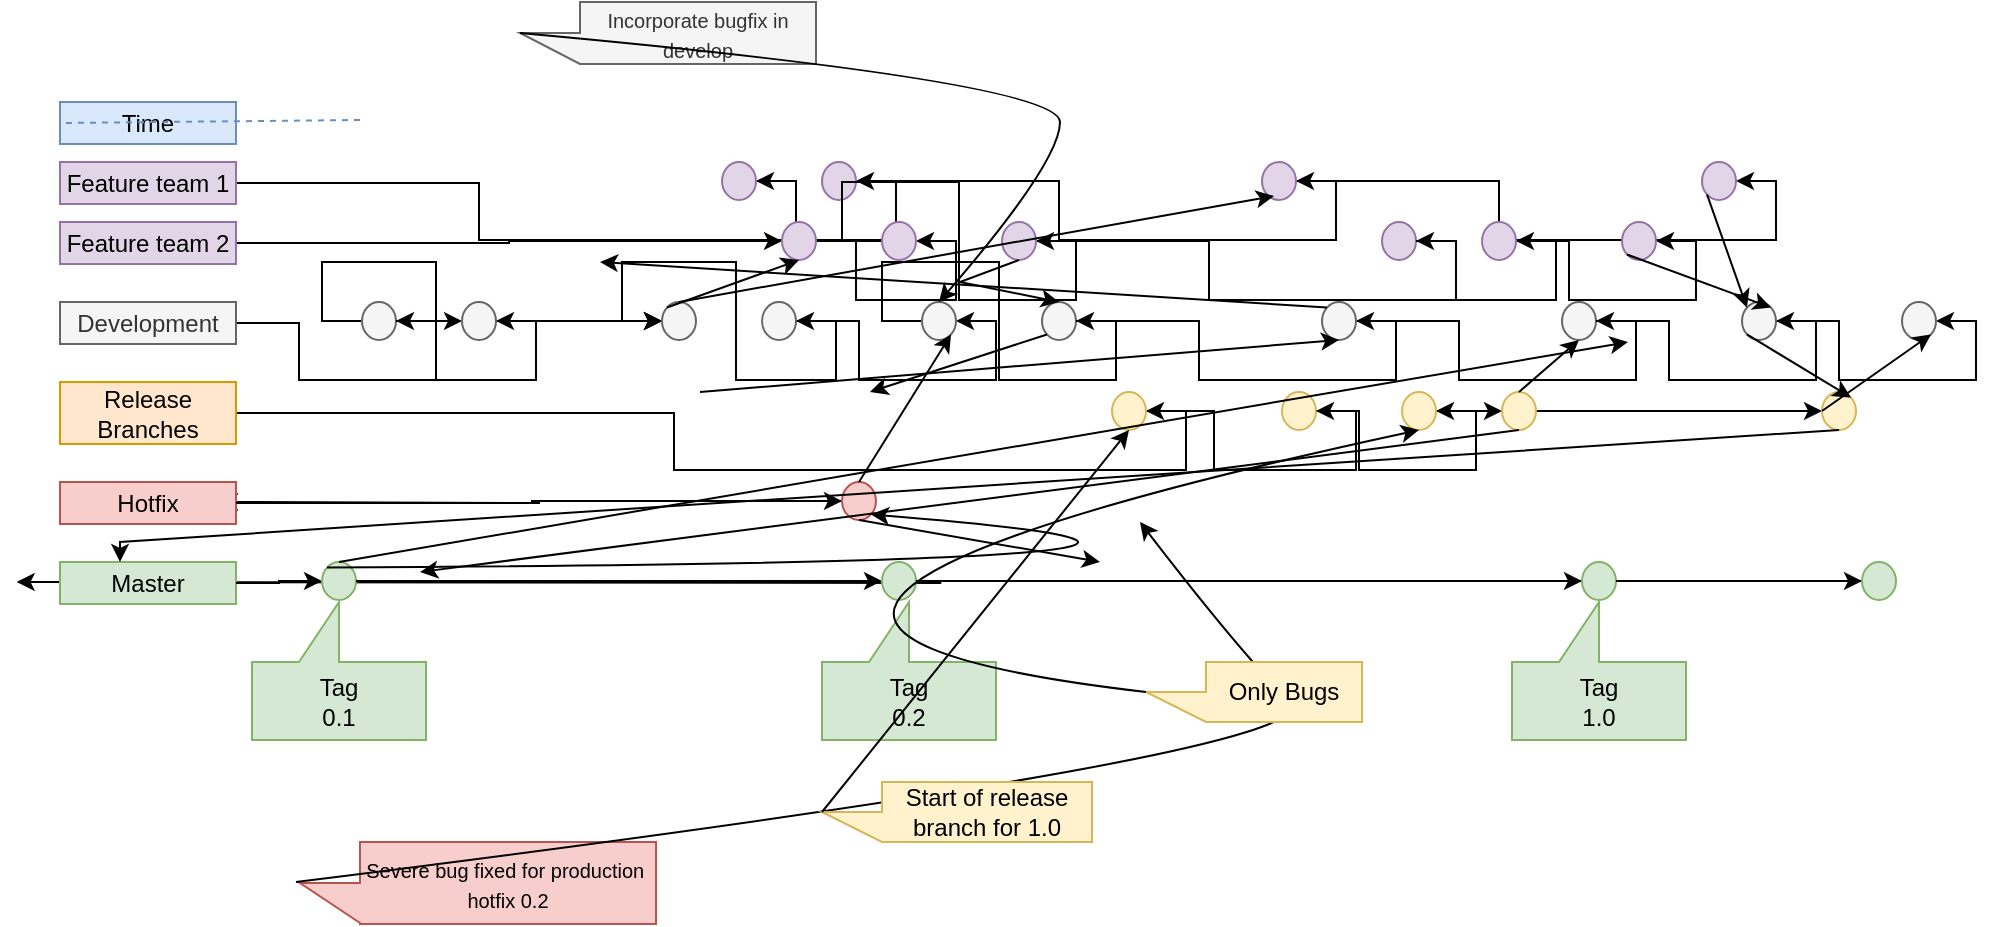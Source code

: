 <mxfile version="21.7.5" type="github">
  <diagram id="yPxyJZ8AM_hMuL3Unpa9" name="gitflow">
    <mxGraphModel dx="1644" dy="1542" grid="1" gridSize="10" guides="1" tooltips="1" connect="1" arrows="1" fold="1" page="1" pageScale="1" pageWidth="850" pageHeight="1100" math="0" shadow="0">
      <root>
        <mxCell id="0" />
        <mxCell id="1" parent="0" />
        <mxCell id="FDRWWzNf12pBNZbJ33nD-353" style="edgeStyle=orthogonalEdgeStyle;rounded=0;orthogonalLoop=1;jettySize=auto;html=1;" parent="1" source="FDRWWzNf12pBNZbJ33nD-360" edge="1">
          <mxGeometry relative="1" as="geometry">
            <mxPoint x="-1.667" y="270.0" as="targetPoint" />
          </mxGeometry>
        </mxCell>
        <mxCell id="7" value="Master" style="text;html=1;strokeColor=#82b366;fillColor=#d5e8d4;align=center;verticalAlign=middle;whiteSpace=wrap;rounded=0;" parent="1" vertex="1">
          <mxGeometry x="20.0" y="260" width="88" height="21" as="geometry" />
        </mxCell>
        <mxCell id="FDRWWzNf12pBNZbJ33nD-348" style="edgeStyle=orthogonalEdgeStyle;rounded=0;orthogonalLoop=1;jettySize=auto;html=1;" parent="1" source="FDRWWzNf12pBNZbJ33nD-349" edge="1">
          <mxGeometry relative="1" as="geometry">
            <mxPoint x="100" y="230" as="targetPoint" />
          </mxGeometry>
        </mxCell>
        <mxCell id="20" value="Hotfix" style="text;html=1;strokeColor=#b85450;fillColor=#f8cecc;align=center;verticalAlign=middle;whiteSpace=wrap;rounded=0;" parent="1" vertex="1">
          <mxGeometry x="20.0" y="220" width="88" height="21" as="geometry" />
        </mxCell>
        <mxCell id="FDRWWzNf12pBNZbJ33nD-337" style="edgeStyle=orthogonalEdgeStyle;rounded=0;orthogonalLoop=1;jettySize=auto;html=1;entryX=1;entryY=0.5;entryDx=0;entryDy=0;" parent="1" source="42" target="FDRWWzNf12pBNZbJ33nD-332" edge="1">
          <mxGeometry relative="1" as="geometry" />
        </mxCell>
        <mxCell id="42" value="Release Branches" style="text;html=1;strokeColor=#d79b00;fillColor=#ffe6cc;align=center;verticalAlign=middle;whiteSpace=wrap;rounded=0;fontSize=12;" parent="1" vertex="1">
          <mxGeometry x="20.0" y="170" width="88" height="31" as="geometry" />
        </mxCell>
        <mxCell id="FDRWWzNf12pBNZbJ33nD-191" style="edgeStyle=orthogonalEdgeStyle;rounded=0;orthogonalLoop=1;jettySize=auto;html=1;entryX=1;entryY=0.5;entryDx=0;entryDy=0;" parent="1" source="85" target="FDRWWzNf12pBNZbJ33nD-182" edge="1">
          <mxGeometry relative="1" as="geometry" />
        </mxCell>
        <mxCell id="85" value="Feature team 1" style="text;html=1;strokeColor=#9673a6;fillColor=#e1d5e7;align=center;verticalAlign=middle;whiteSpace=wrap;rounded=0;" parent="1" vertex="1">
          <mxGeometry x="20.0" y="60" width="88" height="21" as="geometry" />
        </mxCell>
        <mxCell id="FDRWWzNf12pBNZbJ33nD-211" style="edgeStyle=orthogonalEdgeStyle;rounded=0;orthogonalLoop=1;jettySize=auto;html=1;" parent="1" source="86" target="FDRWWzNf12pBNZbJ33nD-205" edge="1">
          <mxGeometry relative="1" as="geometry" />
        </mxCell>
        <mxCell id="86" value="Feature team 2" style="text;html=1;strokeColor=#9673a6;fillColor=#e1d5e7;align=center;verticalAlign=middle;whiteSpace=wrap;rounded=0;" parent="1" vertex="1">
          <mxGeometry x="20.0" y="90" width="88" height="21" as="geometry" />
        </mxCell>
        <mxCell id="FDRWWzNf12pBNZbJ33nD-300" style="edgeStyle=orthogonalEdgeStyle;rounded=0;orthogonalLoop=1;jettySize=auto;html=1;entryX=1;entryY=0.5;entryDx=0;entryDy=0;" parent="1" source="102" target="FDRWWzNf12pBNZbJ33nD-293" edge="1">
          <mxGeometry relative="1" as="geometry" />
        </mxCell>
        <mxCell id="102" value="Development" style="text;html=1;strokeColor=#666666;fillColor=#f5f5f5;align=center;verticalAlign=middle;whiteSpace=wrap;rounded=0;fontColor=#333333;" parent="1" vertex="1">
          <mxGeometry x="20.0" y="130" width="88" height="21" as="geometry" />
        </mxCell>
        <mxCell id="FDRWWzNf12pBNZbJ33nD-177" value="Time" style="text;html=1;strokeColor=#6c8ebf;fillColor=#dae8fc;align=center;verticalAlign=middle;whiteSpace=wrap;rounded=0;" parent="1" vertex="1">
          <mxGeometry x="20.0" y="30" width="88" height="21" as="geometry" />
        </mxCell>
        <mxCell id="FDRWWzNf12pBNZbJ33nD-178" value="" style="endArrow=none;dashed=1;html=1;fillColor=#dae8fc;strokeColor=#6c8ebf;entryX=0;entryY=0.5;entryDx=0;entryDy=0;" parent="1" target="FDRWWzNf12pBNZbJ33nD-177" edge="1">
          <mxGeometry width="50" height="50" relative="1" as="geometry">
            <mxPoint x="170" y="39" as="sourcePoint" />
            <mxPoint x="820" y="39" as="targetPoint" />
          </mxGeometry>
        </mxCell>
        <mxCell id="FDRWWzNf12pBNZbJ33nD-192" style="edgeStyle=orthogonalEdgeStyle;rounded=0;orthogonalLoop=1;jettySize=auto;html=1;entryX=1;entryY=0.5;entryDx=0;entryDy=0;" parent="1" source="FDRWWzNf12pBNZbJ33nD-182" target="FDRWWzNf12pBNZbJ33nD-183" edge="1">
          <mxGeometry relative="1" as="geometry" />
        </mxCell>
        <mxCell id="FDRWWzNf12pBNZbJ33nD-182" value="" style="ellipse;whiteSpace=wrap;html=1;aspect=fixed;fontSize=12;fillColor=#e1d5e7;strokeColor=#9673a6;" parent="1" vertex="1">
          <mxGeometry x="351.0" y="60" width="17" height="19" as="geometry" />
        </mxCell>
        <mxCell id="FDRWWzNf12pBNZbJ33nD-193" style="edgeStyle=orthogonalEdgeStyle;rounded=0;orthogonalLoop=1;jettySize=auto;html=1;entryX=1;entryY=0.5;entryDx=0;entryDy=0;" parent="1" source="FDRWWzNf12pBNZbJ33nD-183" target="FDRWWzNf12pBNZbJ33nD-185" edge="1">
          <mxGeometry relative="1" as="geometry" />
        </mxCell>
        <mxCell id="FDRWWzNf12pBNZbJ33nD-183" value="" style="ellipse;whiteSpace=wrap;html=1;aspect=fixed;fontSize=12;fillColor=#e1d5e7;strokeColor=#9673a6;" parent="1" vertex="1">
          <mxGeometry x="401.0" y="60" width="17" height="19" as="geometry" />
        </mxCell>
        <mxCell id="FDRWWzNf12pBNZbJ33nD-194" style="edgeStyle=orthogonalEdgeStyle;rounded=0;orthogonalLoop=1;jettySize=auto;html=1;entryX=1;entryY=0.5;entryDx=0;entryDy=0;" parent="1" source="FDRWWzNf12pBNZbJ33nD-185" target="FDRWWzNf12pBNZbJ33nD-186" edge="1">
          <mxGeometry relative="1" as="geometry" />
        </mxCell>
        <mxCell id="FDRWWzNf12pBNZbJ33nD-185" value="" style="ellipse;whiteSpace=wrap;html=1;aspect=fixed;fontSize=12;fillColor=#e1d5e7;strokeColor=#9673a6;" parent="1" vertex="1">
          <mxGeometry x="621.0" y="60" width="17" height="19" as="geometry" />
        </mxCell>
        <mxCell id="FDRWWzNf12pBNZbJ33nD-186" value="" style="ellipse;whiteSpace=wrap;html=1;aspect=fixed;fontSize=12;fillColor=#e1d5e7;strokeColor=#9673a6;" parent="1" vertex="1">
          <mxGeometry x="841.0" y="60" width="17" height="19" as="geometry" />
        </mxCell>
        <mxCell id="FDRWWzNf12pBNZbJ33nD-204" style="edgeStyle=orthogonalEdgeStyle;rounded=0;orthogonalLoop=1;jettySize=auto;html=1;entryX=1;entryY=0.5;entryDx=0;entryDy=0;" parent="1" source="FDRWWzNf12pBNZbJ33nD-205" target="FDRWWzNf12pBNZbJ33nD-207" edge="1">
          <mxGeometry relative="1" as="geometry" />
        </mxCell>
        <mxCell id="FDRWWzNf12pBNZbJ33nD-205" value="" style="ellipse;whiteSpace=wrap;html=1;aspect=fixed;fontSize=12;fillColor=#e1d5e7;strokeColor=#9673a6;" parent="1" vertex="1">
          <mxGeometry x="381.0" y="90" width="17" height="19" as="geometry" />
        </mxCell>
        <mxCell id="FDRWWzNf12pBNZbJ33nD-223" style="edgeStyle=orthogonalEdgeStyle;rounded=0;orthogonalLoop=1;jettySize=auto;html=1;exitX=0;exitY=0.5;exitDx=0;exitDy=0;entryX=1;entryY=0.5;entryDx=0;entryDy=0;" parent="1" source="FDRWWzNf12pBNZbJ33nD-207" target="FDRWWzNf12pBNZbJ33nD-222" edge="1">
          <mxGeometry relative="1" as="geometry" />
        </mxCell>
        <mxCell id="FDRWWzNf12pBNZbJ33nD-207" value="" style="ellipse;whiteSpace=wrap;html=1;aspect=fixed;fontSize=12;fillColor=#e1d5e7;strokeColor=#9673a6;" parent="1" vertex="1">
          <mxGeometry x="431.0" y="90" width="17" height="19" as="geometry" />
        </mxCell>
        <mxCell id="FDRWWzNf12pBNZbJ33nD-208" style="edgeStyle=orthogonalEdgeStyle;rounded=0;orthogonalLoop=1;jettySize=auto;html=1;entryX=1;entryY=0.5;entryDx=0;entryDy=0;" parent="1" source="FDRWWzNf12pBNZbJ33nD-228" target="FDRWWzNf12pBNZbJ33nD-210" edge="1">
          <mxGeometry relative="1" as="geometry" />
        </mxCell>
        <mxCell id="FDRWWzNf12pBNZbJ33nD-209" value="" style="ellipse;whiteSpace=wrap;html=1;aspect=fixed;fontSize=12;fillColor=#e1d5e7;strokeColor=#9673a6;" parent="1" vertex="1">
          <mxGeometry x="681.0" y="90" width="17" height="19" as="geometry" />
        </mxCell>
        <mxCell id="FDRWWzNf12pBNZbJ33nD-210" value="" style="ellipse;whiteSpace=wrap;html=1;aspect=fixed;fontSize=12;fillColor=#e1d5e7;strokeColor=#9673a6;" parent="1" vertex="1">
          <mxGeometry x="801.0" y="90" width="17" height="19" as="geometry" />
        </mxCell>
        <mxCell id="FDRWWzNf12pBNZbJ33nD-224" style="edgeStyle=orthogonalEdgeStyle;rounded=0;orthogonalLoop=1;jettySize=auto;html=1;entryX=1;entryY=0.5;entryDx=0;entryDy=0;" parent="1" source="FDRWWzNf12pBNZbJ33nD-222" target="FDRWWzNf12pBNZbJ33nD-209" edge="1">
          <mxGeometry relative="1" as="geometry" />
        </mxCell>
        <mxCell id="FDRWWzNf12pBNZbJ33nD-222" value="" style="ellipse;whiteSpace=wrap;html=1;aspect=fixed;fontSize=12;fillColor=#e1d5e7;strokeColor=#9673a6;" parent="1" vertex="1">
          <mxGeometry x="491.0" y="90" width="17" height="19" as="geometry" />
        </mxCell>
        <mxCell id="FDRWWzNf12pBNZbJ33nD-229" value="" style="edgeStyle=orthogonalEdgeStyle;rounded=0;orthogonalLoop=1;jettySize=auto;html=1;entryX=1;entryY=0.5;entryDx=0;entryDy=0;" parent="1" source="FDRWWzNf12pBNZbJ33nD-209" target="FDRWWzNf12pBNZbJ33nD-228" edge="1">
          <mxGeometry relative="1" as="geometry">
            <mxPoint x="310" y="100" as="sourcePoint" />
            <mxPoint x="180" y="100" as="targetPoint" />
          </mxGeometry>
        </mxCell>
        <mxCell id="FDRWWzNf12pBNZbJ33nD-228" value="" style="ellipse;whiteSpace=wrap;html=1;aspect=fixed;fontSize=12;fillColor=#e1d5e7;strokeColor=#9673a6;" parent="1" vertex="1">
          <mxGeometry x="731.0" y="90" width="17" height="19" as="geometry" />
        </mxCell>
        <mxCell id="FDRWWzNf12pBNZbJ33nD-248" style="edgeStyle=orthogonalEdgeStyle;rounded=0;orthogonalLoop=1;jettySize=auto;html=1;entryX=1;entryY=0.5;entryDx=0;entryDy=0;" parent="1" source="FDRWWzNf12pBNZbJ33nD-249" target="FDRWWzNf12pBNZbJ33nD-251" edge="1">
          <mxGeometry relative="1" as="geometry" />
        </mxCell>
        <mxCell id="FDRWWzNf12pBNZbJ33nD-249" value="" style="ellipse;whiteSpace=wrap;html=1;aspect=fixed;fontSize=12;fillColor=#f5f5f5;strokeColor=#666666;fontColor=#333333;" parent="1" vertex="1">
          <mxGeometry x="371.0" y="130" width="17" height="19" as="geometry" />
        </mxCell>
        <mxCell id="FDRWWzNf12pBNZbJ33nD-250" style="edgeStyle=orthogonalEdgeStyle;rounded=0;orthogonalLoop=1;jettySize=auto;html=1;exitX=0;exitY=0.5;exitDx=0;exitDy=0;entryX=1;entryY=0.5;entryDx=0;entryDy=0;" parent="1" source="FDRWWzNf12pBNZbJ33nD-251" target="FDRWWzNf12pBNZbJ33nD-256" edge="1">
          <mxGeometry relative="1" as="geometry" />
        </mxCell>
        <mxCell id="FDRWWzNf12pBNZbJ33nD-251" value="" style="ellipse;whiteSpace=wrap;html=1;aspect=fixed;fontSize=12;fillColor=#f5f5f5;strokeColor=#666666;fontColor=#333333;" parent="1" vertex="1">
          <mxGeometry x="451.0" y="130" width="17" height="19" as="geometry" />
        </mxCell>
        <mxCell id="FDRWWzNf12pBNZbJ33nD-252" style="edgeStyle=orthogonalEdgeStyle;rounded=0;orthogonalLoop=1;jettySize=auto;html=1;entryX=1;entryY=0.5;entryDx=0;entryDy=0;" parent="1" source="FDRWWzNf12pBNZbJ33nD-258" target="FDRWWzNf12pBNZbJ33nD-254" edge="1">
          <mxGeometry relative="1" as="geometry" />
        </mxCell>
        <mxCell id="FDRWWzNf12pBNZbJ33nD-253" value="" style="ellipse;whiteSpace=wrap;html=1;aspect=fixed;fontSize=12;fillColor=#f5f5f5;strokeColor=#666666;fontColor=#333333;" parent="1" vertex="1">
          <mxGeometry x="771.0" y="130" width="17" height="19" as="geometry" />
        </mxCell>
        <mxCell id="FDRWWzNf12pBNZbJ33nD-254" value="" style="ellipse;whiteSpace=wrap;html=1;aspect=fixed;fontSize=12;fillColor=#f5f5f5;strokeColor=#666666;fontColor=#333333;" parent="1" vertex="1">
          <mxGeometry x="941.0" y="130" width="17" height="19" as="geometry" />
        </mxCell>
        <mxCell id="FDRWWzNf12pBNZbJ33nD-255" style="edgeStyle=orthogonalEdgeStyle;rounded=0;orthogonalLoop=1;jettySize=auto;html=1;entryX=1;entryY=0.5;entryDx=0;entryDy=0;" parent="1" source="FDRWWzNf12pBNZbJ33nD-296" target="FDRWWzNf12pBNZbJ33nD-253" edge="1">
          <mxGeometry relative="1" as="geometry" />
        </mxCell>
        <mxCell id="FDRWWzNf12pBNZbJ33nD-256" value="" style="ellipse;whiteSpace=wrap;html=1;aspect=fixed;fontSize=12;fillColor=#f5f5f5;strokeColor=#666666;fontColor=#333333;" parent="1" vertex="1">
          <mxGeometry x="511.0" y="130" width="17" height="19" as="geometry" />
        </mxCell>
        <mxCell id="FDRWWzNf12pBNZbJ33nD-257" value="" style="edgeStyle=orthogonalEdgeStyle;rounded=0;orthogonalLoop=1;jettySize=auto;html=1;entryX=1;entryY=0.5;entryDx=0;entryDy=0;" parent="1" source="FDRWWzNf12pBNZbJ33nD-253" target="FDRWWzNf12pBNZbJ33nD-258" edge="1">
          <mxGeometry relative="1" as="geometry">
            <mxPoint x="310" y="140" as="sourcePoint" />
            <mxPoint x="180" y="140" as="targetPoint" />
          </mxGeometry>
        </mxCell>
        <mxCell id="FDRWWzNf12pBNZbJ33nD-258" value="" style="ellipse;whiteSpace=wrap;html=1;aspect=fixed;fontSize=12;fillColor=#f5f5f5;strokeColor=#666666;fontColor=#333333;" parent="1" vertex="1">
          <mxGeometry x="861.0" y="130" width="17" height="19" as="geometry" />
        </mxCell>
        <mxCell id="FDRWWzNf12pBNZbJ33nD-301" style="edgeStyle=orthogonalEdgeStyle;rounded=0;orthogonalLoop=1;jettySize=auto;html=1;exitX=0;exitY=0.5;exitDx=0;exitDy=0;entryX=1;entryY=0.5;entryDx=0;entryDy=0;" parent="1" source="FDRWWzNf12pBNZbJ33nD-293" target="FDRWWzNf12pBNZbJ33nD-294" edge="1">
          <mxGeometry relative="1" as="geometry" />
        </mxCell>
        <mxCell id="FDRWWzNf12pBNZbJ33nD-314" value="" style="edgeStyle=orthogonalEdgeStyle;rounded=0;orthogonalLoop=1;jettySize=auto;html=1;" parent="1" source="FDRWWzNf12pBNZbJ33nD-294" target="FDRWWzNf12pBNZbJ33nD-295" edge="1">
          <mxGeometry relative="1" as="geometry" />
        </mxCell>
        <mxCell id="FDRWWzNf12pBNZbJ33nD-293" value="" style="ellipse;whiteSpace=wrap;html=1;aspect=fixed;fontSize=12;fillColor=#f5f5f5;fontColor=#333333;strokeColor=#666666;" parent="1" vertex="1">
          <mxGeometry x="171.0" y="130" width="17" height="19" as="geometry" />
        </mxCell>
        <mxCell id="FDRWWzNf12pBNZbJ33nD-307" value="" style="edgeStyle=orthogonalEdgeStyle;rounded=0;orthogonalLoop=1;jettySize=auto;html=1;" parent="1" source="FDRWWzNf12pBNZbJ33nD-294" target="FDRWWzNf12pBNZbJ33nD-295" edge="1">
          <mxGeometry relative="1" as="geometry" />
        </mxCell>
        <mxCell id="FDRWWzNf12pBNZbJ33nD-309" value="" style="edgeStyle=orthogonalEdgeStyle;rounded=0;orthogonalLoop=1;jettySize=auto;html=1;" parent="1" source="FDRWWzNf12pBNZbJ33nD-294" target="FDRWWzNf12pBNZbJ33nD-295" edge="1">
          <mxGeometry relative="1" as="geometry" />
        </mxCell>
        <mxCell id="FDRWWzNf12pBNZbJ33nD-297" value="" style="edgeStyle=orthogonalEdgeStyle;rounded=0;orthogonalLoop=1;jettySize=auto;html=1;entryX=1;entryY=0.5;entryDx=0;entryDy=0;" parent="1" source="FDRWWzNf12pBNZbJ33nD-256" target="FDRWWzNf12pBNZbJ33nD-296" edge="1">
          <mxGeometry relative="1" as="geometry">
            <mxPoint x="490" y="140" as="sourcePoint" />
            <mxPoint x="330" y="140" as="targetPoint" />
          </mxGeometry>
        </mxCell>
        <mxCell id="FDRWWzNf12pBNZbJ33nD-296" value="" style="ellipse;whiteSpace=wrap;html=1;aspect=fixed;fontSize=12;fillColor=#f5f5f5;strokeColor=#666666;fontColor=#333333;" parent="1" vertex="1">
          <mxGeometry x="651.0" y="130" width="17" height="19" as="geometry" />
        </mxCell>
        <mxCell id="FDRWWzNf12pBNZbJ33nD-306" style="edgeStyle=orthogonalEdgeStyle;rounded=0;orthogonalLoop=1;jettySize=auto;html=1;exitX=0;exitY=0.5;exitDx=0;exitDy=0;entryX=1;entryY=0.5;entryDx=0;entryDy=0;" parent="1" source="FDRWWzNf12pBNZbJ33nD-295" target="FDRWWzNf12pBNZbJ33nD-249" edge="1">
          <mxGeometry relative="1" as="geometry" />
        </mxCell>
        <mxCell id="FDRWWzNf12pBNZbJ33nD-295" value="" style="ellipse;whiteSpace=wrap;html=1;aspect=fixed;fontSize=12;fillColor=#f5f5f5;strokeColor=#666666;fontColor=#333333;" parent="1" vertex="1">
          <mxGeometry x="321.0" y="130" width="17" height="19" as="geometry" />
        </mxCell>
        <mxCell id="FDRWWzNf12pBNZbJ33nD-315" value="" style="edgeStyle=orthogonalEdgeStyle;rounded=0;orthogonalLoop=1;jettySize=auto;html=1;" parent="1" source="FDRWWzNf12pBNZbJ33nD-293" target="FDRWWzNf12pBNZbJ33nD-294" edge="1">
          <mxGeometry relative="1" as="geometry">
            <mxPoint x="760" y="140" as="sourcePoint" />
            <mxPoint x="670" y="140" as="targetPoint" />
          </mxGeometry>
        </mxCell>
        <mxCell id="FDRWWzNf12pBNZbJ33nD-294" value="" style="ellipse;whiteSpace=wrap;html=1;aspect=fixed;fontSize=12;fillColor=#f5f5f5;strokeColor=#666666;fontColor=#333333;" parent="1" vertex="1">
          <mxGeometry x="221.0" y="130" width="17" height="19" as="geometry" />
        </mxCell>
        <mxCell id="FDRWWzNf12pBNZbJ33nD-341" style="edgeStyle=orthogonalEdgeStyle;rounded=0;orthogonalLoop=1;jettySize=auto;html=1;entryX=1;entryY=0.5;entryDx=0;entryDy=0;" parent="1" source="FDRWWzNf12pBNZbJ33nD-331" target="FDRWWzNf12pBNZbJ33nD-333" edge="1">
          <mxGeometry relative="1" as="geometry" />
        </mxCell>
        <mxCell id="FDRWWzNf12pBNZbJ33nD-331" value="" style="ellipse;whiteSpace=wrap;html=1;aspect=fixed;fontSize=12;fillColor=#fff2cc;strokeColor=#d6b656;" parent="1" vertex="1">
          <mxGeometry x="631.0" y="175" width="17" height="19" as="geometry" />
        </mxCell>
        <mxCell id="FDRWWzNf12pBNZbJ33nD-340" style="edgeStyle=orthogonalEdgeStyle;rounded=0;orthogonalLoop=1;jettySize=auto;html=1;entryX=1;entryY=0.5;entryDx=0;entryDy=0;" parent="1" source="FDRWWzNf12pBNZbJ33nD-332" target="FDRWWzNf12pBNZbJ33nD-331" edge="1">
          <mxGeometry relative="1" as="geometry" />
        </mxCell>
        <mxCell id="FDRWWzNf12pBNZbJ33nD-332" value="" style="ellipse;whiteSpace=wrap;html=1;aspect=fixed;fontSize=12;fillColor=#fff2cc;strokeColor=#d6b656;" parent="1" vertex="1">
          <mxGeometry x="546.0" y="175" width="17" height="19" as="geometry" />
        </mxCell>
        <mxCell id="FDRWWzNf12pBNZbJ33nD-342" value="" style="edgeStyle=orthogonalEdgeStyle;rounded=0;orthogonalLoop=1;jettySize=auto;html=1;" parent="1" source="FDRWWzNf12pBNZbJ33nD-333" target="FDRWWzNf12pBNZbJ33nD-334" edge="1">
          <mxGeometry relative="1" as="geometry" />
        </mxCell>
        <mxCell id="FDRWWzNf12pBNZbJ33nD-333" value="" style="ellipse;whiteSpace=wrap;html=1;aspect=fixed;fontSize=12;fillColor=#fff2cc;strokeColor=#d6b656;" parent="1" vertex="1">
          <mxGeometry x="691.0" y="175" width="17" height="19" as="geometry" />
        </mxCell>
        <mxCell id="FDRWWzNf12pBNZbJ33nD-343" value="" style="edgeStyle=orthogonalEdgeStyle;rounded=0;orthogonalLoop=1;jettySize=auto;html=1;" parent="1" source="FDRWWzNf12pBNZbJ33nD-334" target="FDRWWzNf12pBNZbJ33nD-335" edge="1">
          <mxGeometry relative="1" as="geometry" />
        </mxCell>
        <mxCell id="FDRWWzNf12pBNZbJ33nD-334" value="" style="ellipse;whiteSpace=wrap;html=1;aspect=fixed;fontSize=12;fillColor=#fff2cc;strokeColor=#d6b656;" parent="1" vertex="1">
          <mxGeometry x="741.0" y="175" width="17" height="19" as="geometry" />
        </mxCell>
        <mxCell id="FDRWWzNf12pBNZbJ33nD-335" value="" style="ellipse;whiteSpace=wrap;html=1;aspect=fixed;fontSize=12;fillColor=#fff2cc;strokeColor=#d6b656;" parent="1" vertex="1">
          <mxGeometry x="901.0" y="175" width="17" height="19" as="geometry" />
        </mxCell>
        <mxCell id="FDRWWzNf12pBNZbJ33nD-350" value="" style="edgeStyle=orthogonalEdgeStyle;rounded=0;orthogonalLoop=1;jettySize=auto;html=1;" parent="1" source="20" target="FDRWWzNf12pBNZbJ33nD-349" edge="1">
          <mxGeometry relative="1" as="geometry">
            <mxPoint x="30.0" y="230.0" as="targetPoint" />
            <mxPoint x="870" y="230" as="sourcePoint" />
          </mxGeometry>
        </mxCell>
        <mxCell id="FDRWWzNf12pBNZbJ33nD-349" value="" style="ellipse;whiteSpace=wrap;html=1;aspect=fixed;fontSize=12;fillColor=#f8cecc;strokeColor=#b85450;" parent="1" vertex="1">
          <mxGeometry x="411.0" y="220" width="17" height="19" as="geometry" />
        </mxCell>
        <mxCell id="FDRWWzNf12pBNZbJ33nD-355" value="" style="edgeStyle=orthogonalEdgeStyle;rounded=0;orthogonalLoop=1;jettySize=auto;html=1;" parent="1" source="7" target="FDRWWzNf12pBNZbJ33nD-354" edge="1">
          <mxGeometry relative="1" as="geometry">
            <mxPoint x="-1.667" y="270.0" as="targetPoint" />
            <mxPoint x="870" y="270" as="sourcePoint" />
          </mxGeometry>
        </mxCell>
        <mxCell id="FDRWWzNf12pBNZbJ33nD-354" value="" style="ellipse;whiteSpace=wrap;html=1;aspect=fixed;fontSize=12;fillColor=#d5e8d4;strokeColor=#82b366;" parent="1" vertex="1">
          <mxGeometry x="151.0" y="260" width="17" height="19" as="geometry" />
        </mxCell>
        <mxCell id="FDRWWzNf12pBNZbJ33nD-357" value="" style="edgeStyle=orthogonalEdgeStyle;rounded=0;orthogonalLoop=1;jettySize=auto;html=1;" parent="1" source="FDRWWzNf12pBNZbJ33nD-354" target="FDRWWzNf12pBNZbJ33nD-356" edge="1">
          <mxGeometry relative="1" as="geometry">
            <mxPoint x="-1.667" y="270.0" as="targetPoint" />
            <mxPoint x="620" y="270" as="sourcePoint" />
          </mxGeometry>
        </mxCell>
        <mxCell id="FDRWWzNf12pBNZbJ33nD-356" value="" style="ellipse;whiteSpace=wrap;html=1;aspect=fixed;fontSize=12;fillColor=#d5e8d4;strokeColor=#82b366;" parent="1" vertex="1">
          <mxGeometry x="431.0" y="260" width="17" height="19" as="geometry" />
        </mxCell>
        <mxCell id="FDRWWzNf12pBNZbJ33nD-359" value="" style="edgeStyle=orthogonalEdgeStyle;rounded=0;orthogonalLoop=1;jettySize=auto;html=1;" parent="1" source="FDRWWzNf12pBNZbJ33nD-356" target="FDRWWzNf12pBNZbJ33nD-358" edge="1">
          <mxGeometry relative="1" as="geometry">
            <mxPoint x="-1.667" y="270.0" as="targetPoint" />
            <mxPoint x="450" y="270" as="sourcePoint" />
          </mxGeometry>
        </mxCell>
        <mxCell id="FDRWWzNf12pBNZbJ33nD-358" value="" style="ellipse;whiteSpace=wrap;html=1;aspect=fixed;fontSize=12;fillColor=#d5e8d4;strokeColor=#82b366;" parent="1" vertex="1">
          <mxGeometry x="781.0" y="260" width="17" height="19" as="geometry" />
        </mxCell>
        <mxCell id="FDRWWzNf12pBNZbJ33nD-361" value="" style="edgeStyle=orthogonalEdgeStyle;rounded=0;orthogonalLoop=1;jettySize=auto;html=1;" parent="1" source="FDRWWzNf12pBNZbJ33nD-358" target="FDRWWzNf12pBNZbJ33nD-360" edge="1">
          <mxGeometry relative="1" as="geometry">
            <mxPoint x="-1.667" y="270.0" as="targetPoint" />
            <mxPoint x="260" y="270" as="sourcePoint" />
          </mxGeometry>
        </mxCell>
        <mxCell id="FDRWWzNf12pBNZbJ33nD-360" value="" style="ellipse;whiteSpace=wrap;html=1;aspect=fixed;fontSize=12;fillColor=#d5e8d4;strokeColor=#82b366;" parent="1" vertex="1">
          <mxGeometry x="921.0" y="260" width="17" height="19" as="geometry" />
        </mxCell>
        <mxCell id="FDRWWzNf12pBNZbJ33nD-366" value="" style="endArrow=classic;html=1;rounded=0;exitX=0.5;exitY=1;exitDx=0;exitDy=0;" parent="1" source="FDRWWzNf12pBNZbJ33nD-335" edge="1">
          <mxGeometry width="50" height="50" relative="1" as="geometry">
            <mxPoint x="70" y="190" as="sourcePoint" />
            <mxPoint x="50" y="260" as="targetPoint" />
            <Array as="points">
              <mxPoint x="50" y="250" />
            </Array>
          </mxGeometry>
        </mxCell>
        <mxCell id="FDRWWzNf12pBNZbJ33nD-367" value="" style="endArrow=classic;html=1;rounded=0;exitX=0.5;exitY=1;exitDx=0;exitDy=0;" parent="1" source="FDRWWzNf12pBNZbJ33nD-334" edge="1">
          <mxGeometry width="50" height="50" relative="1" as="geometry">
            <mxPoint x="220" y="195" as="sourcePoint" />
            <mxPoint x="200" y="265" as="targetPoint" />
          </mxGeometry>
        </mxCell>
        <mxCell id="FDRWWzNf12pBNZbJ33nD-368" value="" style="endArrow=classic;html=1;rounded=0;exitX=0.5;exitY=1;exitDx=0;exitDy=0;" parent="1" source="FDRWWzNf12pBNZbJ33nD-349" edge="1">
          <mxGeometry width="50" height="50" relative="1" as="geometry">
            <mxPoint x="560" y="230" as="sourcePoint" />
            <mxPoint x="540" y="260" as="targetPoint" />
          </mxGeometry>
        </mxCell>
        <mxCell id="FDRWWzNf12pBNZbJ33nD-370" value="" style="curved=1;endArrow=classic;html=1;rounded=0;exitX=0;exitY=0;exitDx=0;exitDy=0;entryX=1;entryY=1;entryDx=0;entryDy=0;" parent="1" source="FDRWWzNf12pBNZbJ33nD-354" target="FDRWWzNf12pBNZbJ33nD-349" edge="1">
          <mxGeometry width="50" height="50" relative="1" as="geometry">
            <mxPoint x="750" y="420" as="sourcePoint" />
            <mxPoint x="545" y="320" as="targetPoint" />
            <Array as="points">
              <mxPoint x="720" y="260" />
            </Array>
          </mxGeometry>
        </mxCell>
        <mxCell id="FDRWWzNf12pBNZbJ33nD-372" value="" style="endArrow=classic;html=1;rounded=0;exitX=0.5;exitY=0;exitDx=0;exitDy=0;" parent="1" source="FDRWWzNf12pBNZbJ33nD-354" edge="1">
          <mxGeometry width="50" height="50" relative="1" as="geometry">
            <mxPoint x="836.031" y="262.929" as="sourcePoint" />
            <mxPoint x="803.96" y="150" as="targetPoint" />
          </mxGeometry>
        </mxCell>
        <mxCell id="FDRWWzNf12pBNZbJ33nD-373" value="" style="endArrow=classic;html=1;rounded=0;exitX=0.5;exitY=0;exitDx=0;exitDy=0;entryX=1;entryY=1;entryDx=0;entryDy=0;" parent="1" source="FDRWWzNf12pBNZbJ33nD-349" target="FDRWWzNf12pBNZbJ33nD-251" edge="1">
          <mxGeometry width="50" height="50" relative="1" as="geometry">
            <mxPoint x="420" y="220" as="sourcePoint" />
            <mxPoint x="470" y="170" as="targetPoint" />
          </mxGeometry>
        </mxCell>
        <mxCell id="FDRWWzNf12pBNZbJ33nD-374" value="" style="endArrow=classic;html=1;rounded=0;exitX=0;exitY=1;exitDx=0;exitDy=0;" parent="1" source="FDRWWzNf12pBNZbJ33nD-256" edge="1">
          <mxGeometry width="50" height="50" relative="1" as="geometry">
            <mxPoint x="475" y="125" as="sourcePoint" />
            <mxPoint x="425" y="175" as="targetPoint" />
          </mxGeometry>
        </mxCell>
        <mxCell id="FDRWWzNf12pBNZbJ33nD-375" value="" style="endArrow=classic;html=1;rounded=0;entryX=0.5;entryY=1;entryDx=0;entryDy=0;" parent="1" target="FDRWWzNf12pBNZbJ33nD-296" edge="1">
          <mxGeometry width="50" height="50" relative="1" as="geometry">
            <mxPoint x="340" y="175" as="sourcePoint" />
            <mxPoint x="390" y="125" as="targetPoint" />
          </mxGeometry>
        </mxCell>
        <mxCell id="FDRWWzNf12pBNZbJ33nD-376" value="" style="endArrow=classic;html=1;rounded=0;entryX=0.5;entryY=1;entryDx=0;entryDy=0;exitX=0.5;exitY=0;exitDx=0;exitDy=0;" parent="1" source="FDRWWzNf12pBNZbJ33nD-334" target="FDRWWzNf12pBNZbJ33nD-253" edge="1">
          <mxGeometry width="50" height="50" relative="1" as="geometry">
            <mxPoint x="350" y="185" as="sourcePoint" />
            <mxPoint x="330" y="160" as="targetPoint" />
          </mxGeometry>
        </mxCell>
        <mxCell id="FDRWWzNf12pBNZbJ33nD-377" value="" style="endArrow=classic;html=1;rounded=0;exitX=0;exitY=1;exitDx=0;exitDy=0;entryX=1;entryY=0;entryDx=0;entryDy=0;" parent="1" source="FDRWWzNf12pBNZbJ33nD-258" target="FDRWWzNf12pBNZbJ33nD-335" edge="1">
          <mxGeometry width="50" height="50" relative="1" as="geometry">
            <mxPoint x="100" y="120" as="sourcePoint" />
            <mxPoint x="80" y="170" as="targetPoint" />
          </mxGeometry>
        </mxCell>
        <mxCell id="FDRWWzNf12pBNZbJ33nD-378" value="" style="endArrow=classic;html=1;rounded=0;entryX=1;entryY=1;entryDx=0;entryDy=0;exitX=0;exitY=0.5;exitDx=0;exitDy=0;" parent="1" source="FDRWWzNf12pBNZbJ33nD-335" target="FDRWWzNf12pBNZbJ33nD-254" edge="1">
          <mxGeometry width="50" height="50" relative="1" as="geometry">
            <mxPoint x="240" y="185" as="sourcePoint" />
            <mxPoint x="210" y="160" as="targetPoint" />
          </mxGeometry>
        </mxCell>
        <mxCell id="FDRWWzNf12pBNZbJ33nD-379" value="" style="endArrow=classic;html=1;rounded=0;exitX=0.5;exitY=0;exitDx=0;exitDy=0;entryX=1;entryY=1;entryDx=0;entryDy=0;" parent="1" source="FDRWWzNf12pBNZbJ33nD-295" edge="1">
          <mxGeometry width="50" height="50" relative="1" as="geometry">
            <mxPoint x="660" y="150" as="sourcePoint" />
            <mxPoint x="627" y="77" as="targetPoint" />
          </mxGeometry>
        </mxCell>
        <mxCell id="FDRWWzNf12pBNZbJ33nD-380" value="" style="endArrow=classic;html=1;rounded=0;entryX=0.5;entryY=1;entryDx=0;entryDy=0;exitX=0;exitY=0;exitDx=0;exitDy=0;" parent="1" source="FDRWWzNf12pBNZbJ33nD-295" target="FDRWWzNf12pBNZbJ33nD-205" edge="1">
          <mxGeometry width="50" height="50" relative="1" as="geometry">
            <mxPoint x="350" y="185" as="sourcePoint" />
            <mxPoint x="330" y="160" as="targetPoint" />
          </mxGeometry>
        </mxCell>
        <mxCell id="FDRWWzNf12pBNZbJ33nD-382" value="" style="endArrow=classic;html=1;rounded=0;exitX=0.5;exitY=1;exitDx=0;exitDy=0;entryX=0.5;entryY=0;entryDx=0;entryDy=0;" parent="1" source="FDRWWzNf12pBNZbJ33nD-222" target="FDRWWzNf12pBNZbJ33nD-256" edge="1">
          <mxGeometry width="50" height="50" relative="1" as="geometry">
            <mxPoint x="463" y="157" as="sourcePoint" />
            <mxPoint x="435" y="185" as="targetPoint" />
            <Array as="points">
              <mxPoint x="470" y="120" />
            </Array>
          </mxGeometry>
        </mxCell>
        <mxCell id="FDRWWzNf12pBNZbJ33nD-383" value="" style="endArrow=classic;html=1;rounded=0;entryX=0.5;entryY=1;entryDx=0;entryDy=0;exitX=0;exitY=0;exitDx=0;exitDy=0;" parent="1" source="FDRWWzNf12pBNZbJ33nD-296" edge="1">
          <mxGeometry width="50" height="50" relative="1" as="geometry">
            <mxPoint x="343" y="133" as="sourcePoint" />
            <mxPoint x="290" y="110" as="targetPoint" />
          </mxGeometry>
        </mxCell>
        <mxCell id="FDRWWzNf12pBNZbJ33nD-388" value="" style="endArrow=classic;html=1;rounded=0;entryX=0;entryY=0;entryDx=0;entryDy=0;exitX=0;exitY=1;exitDx=0;exitDy=0;" parent="1" source="FDRWWzNf12pBNZbJ33nD-186" target="FDRWWzNf12pBNZbJ33nD-258" edge="1">
          <mxGeometry width="50" height="50" relative="1" as="geometry">
            <mxPoint x="45" y="90" as="sourcePoint" />
            <mxPoint x="95" y="40" as="targetPoint" />
          </mxGeometry>
        </mxCell>
        <mxCell id="FDRWWzNf12pBNZbJ33nD-389" value="" style="endArrow=classic;html=1;rounded=0;exitX=0;exitY=1;exitDx=0;exitDy=0;entryX=1;entryY=0;entryDx=0;entryDy=0;" parent="1" source="FDRWWzNf12pBNZbJ33nD-210" target="FDRWWzNf12pBNZbJ33nD-258" edge="1">
          <mxGeometry width="50" height="50" relative="1" as="geometry">
            <mxPoint x="113" y="157" as="sourcePoint" />
            <mxPoint x="87" y="188" as="targetPoint" />
          </mxGeometry>
        </mxCell>
        <mxCell id="FDRWWzNf12pBNZbJ33nD-390" value="Tag&lt;br&gt;0.1" style="shape=callout;whiteSpace=wrap;html=1;perimeter=calloutPerimeter;direction=west;fillColor=#d5e8d4;strokeColor=#82b366;" parent="1" vertex="1">
          <mxGeometry x="116.0" y="280" width="87" height="69" as="geometry" />
        </mxCell>
        <mxCell id="FDRWWzNf12pBNZbJ33nD-392" value="Tag&lt;br&gt;0.2" style="shape=callout;whiteSpace=wrap;html=1;perimeter=calloutPerimeter;direction=west;fillColor=#d5e8d4;strokeColor=#82b366;" parent="1" vertex="1">
          <mxGeometry x="401.0" y="280" width="87" height="69" as="geometry" />
        </mxCell>
        <mxCell id="FDRWWzNf12pBNZbJ33nD-393" value="Tag&lt;br&gt;1.0" style="shape=callout;whiteSpace=wrap;html=1;perimeter=calloutPerimeter;direction=west;fillColor=#d5e8d4;strokeColor=#82b366;" parent="1" vertex="1">
          <mxGeometry x="746.0" y="280" width="87" height="69" as="geometry" />
        </mxCell>
        <mxCell id="FDRWWzNf12pBNZbJ33nD-394" value="&lt;font style=&quot;font-size: 10px;&quot;&gt;Severe bug fixed for production&amp;nbsp;&lt;br&gt;hotfix 0.2&lt;/font&gt;" style="shape=callout;whiteSpace=wrap;html=1;perimeter=calloutPerimeter;direction=south;fillColor=#f8cecc;strokeColor=#b85450;" parent="1" vertex="1">
          <mxGeometry x="140.0" y="400" width="178" height="41" as="geometry" />
        </mxCell>
        <mxCell id="FDRWWzNf12pBNZbJ33nD-397" value="" style="curved=1;endArrow=classic;html=1;rounded=0;exitX=0;exitY=0;exitDx=20;exitDy=180;exitPerimeter=0;" parent="1" source="FDRWWzNf12pBNZbJ33nD-394" edge="1">
          <mxGeometry width="50" height="50" relative="1" as="geometry">
            <mxPoint x="610" y="355" as="sourcePoint" />
            <mxPoint x="560" y="240" as="targetPoint" />
            <Array as="points">
              <mxPoint x="660" y="355" />
              <mxPoint x="610" y="305" />
            </Array>
          </mxGeometry>
        </mxCell>
        <mxCell id="FDRWWzNf12pBNZbJ33nD-398" value="Only Bugs" style="shape=callout;whiteSpace=wrap;html=1;perimeter=calloutPerimeter;direction=south;fillColor=#fff2cc;strokeColor=#d6b656;" parent="1" vertex="1">
          <mxGeometry x="563.0" y="310" width="108" height="30" as="geometry" />
        </mxCell>
        <mxCell id="FDRWWzNf12pBNZbJ33nD-400" value="" style="curved=1;endArrow=classic;html=1;rounded=0;entryX=0.5;entryY=1;entryDx=0;entryDy=0;exitX=0;exitY=0;exitDx=15;exitDy=108;exitPerimeter=0;" parent="1" source="FDRWWzNf12pBNZbJ33nD-398" target="FDRWWzNf12pBNZbJ33nD-333" edge="1">
          <mxGeometry width="50" height="50" relative="1" as="geometry">
            <mxPoint x="257" y="339.5" as="sourcePoint" />
            <mxPoint x="307" y="289.5" as="targetPoint" />
            <Array as="points">
              <mxPoint x="257" y="289.5" />
            </Array>
          </mxGeometry>
        </mxCell>
        <mxCell id="FDRWWzNf12pBNZbJ33nD-401" value="Start of release branch for 1.0" style="shape=callout;whiteSpace=wrap;html=1;perimeter=calloutPerimeter;direction=south;fillColor=#fff2cc;strokeColor=#d6b656;" parent="1" vertex="1">
          <mxGeometry x="401.0" y="370" width="135" height="30" as="geometry" />
        </mxCell>
        <mxCell id="FDRWWzNf12pBNZbJ33nD-402" value="" style="curved=1;endArrow=classic;html=1;rounded=0;entryX=0.5;entryY=1;entryDx=0;entryDy=0;exitX=0;exitY=0;exitDx=15;exitDy=135;exitPerimeter=0;" parent="1" source="FDRWWzNf12pBNZbJ33nD-401" target="FDRWWzNf12pBNZbJ33nD-332" edge="1">
          <mxGeometry width="50" height="50" relative="1" as="geometry">
            <mxPoint x="440" y="230" as="sourcePoint" />
            <mxPoint x="490" y="180" as="targetPoint" />
            <Array as="points" />
          </mxGeometry>
        </mxCell>
        <mxCell id="FDRWWzNf12pBNZbJ33nD-403" value="&lt;font style=&quot;font-size: 10px;&quot;&gt;Incorporate bugfix in develop&lt;br&gt;&lt;/font&gt;" style="shape=callout;whiteSpace=wrap;html=1;perimeter=calloutPerimeter;direction=south;fillColor=#f5f5f5;strokeColor=#666666;fontColor=#333333;" parent="1" vertex="1">
          <mxGeometry x="250.0" y="-20" width="148" height="31" as="geometry" />
        </mxCell>
        <mxCell id="FDRWWzNf12pBNZbJ33nD-406" value="" style="curved=1;endArrow=classic;html=1;rounded=0;exitX=0;exitY=0;exitDx=15.5;exitDy=148;exitPerimeter=0;entryX=0.5;entryY=0;entryDx=0;entryDy=0;" parent="1" source="FDRWWzNf12pBNZbJ33nD-403" target="FDRWWzNf12pBNZbJ33nD-251" edge="1">
          <mxGeometry width="50" height="50" relative="1" as="geometry">
            <mxPoint x="440" y="230" as="sourcePoint" />
            <mxPoint x="520" y="120" as="targetPoint" />
            <Array as="points">
              <mxPoint x="520" y="20" />
              <mxPoint x="520" y="60" />
            </Array>
          </mxGeometry>
        </mxCell>
      </root>
    </mxGraphModel>
  </diagram>
</mxfile>
